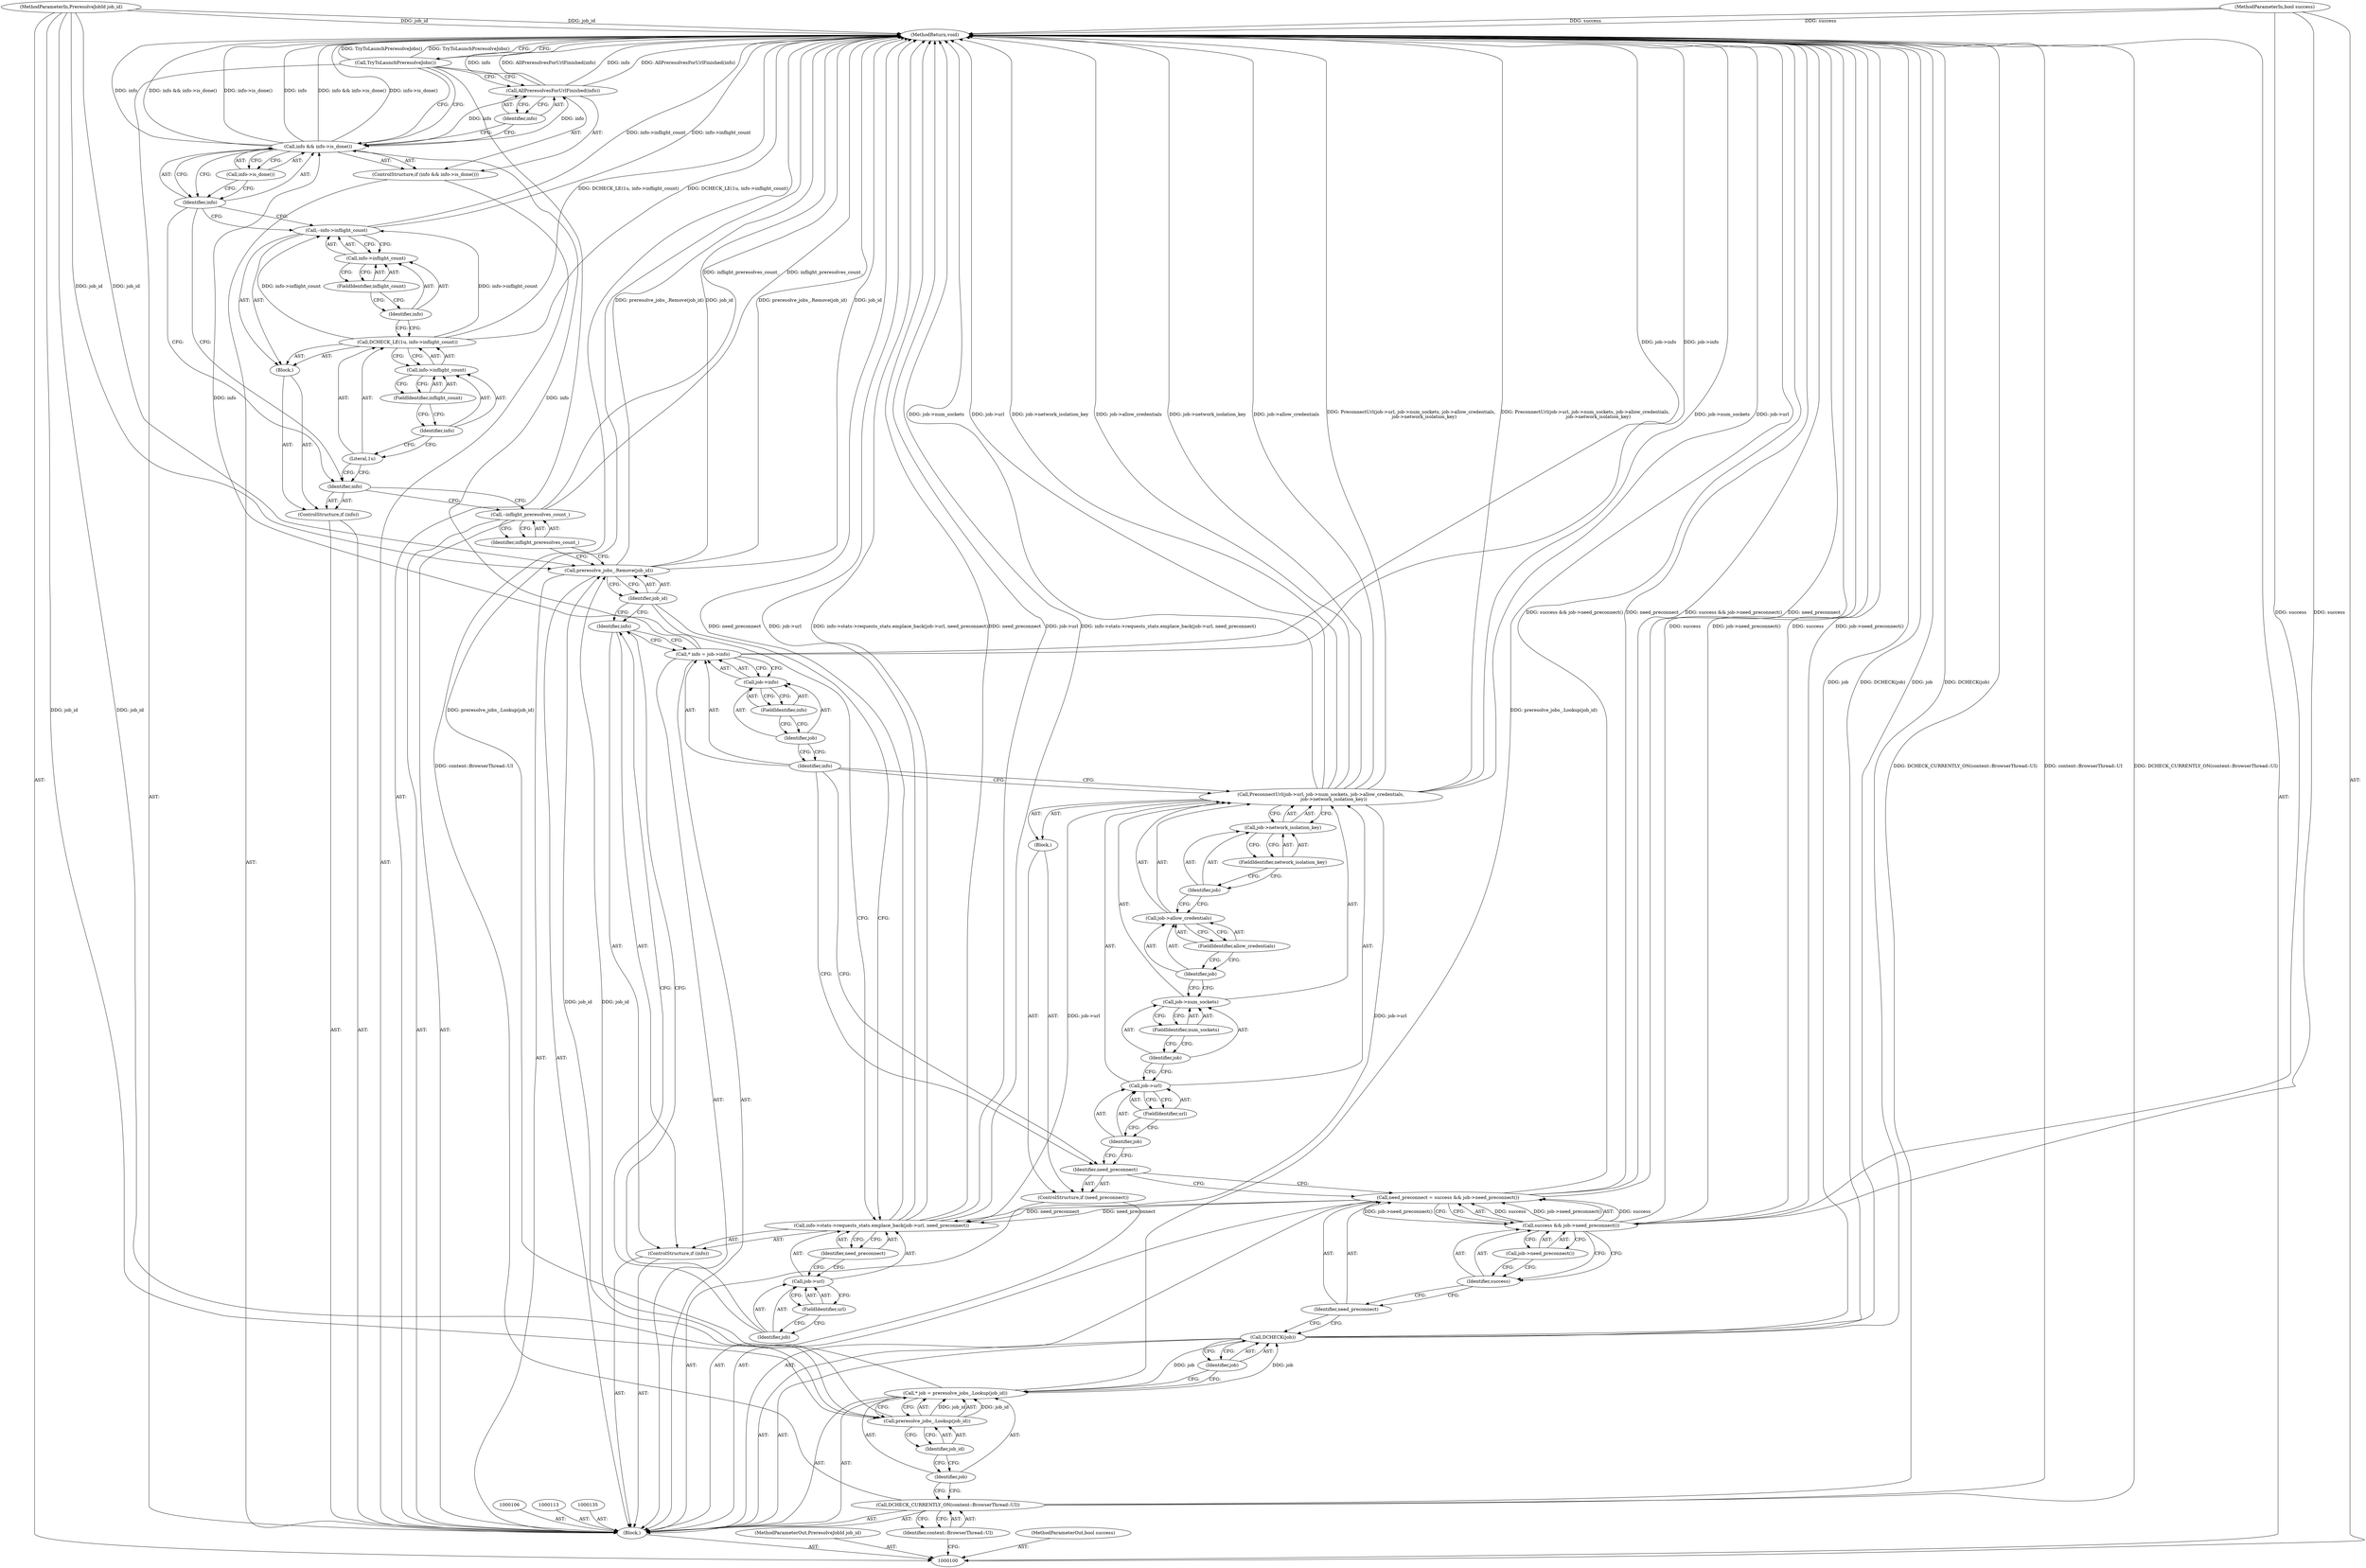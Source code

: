 digraph "1_Chrome_fec26ff33bf372476a70326f3669a35f34a9d474_6" {
"1000171" [label="(MethodReturn,void)"];
"1000101" [label="(MethodParameterIn,PreresolveJobId job_id)"];
"1000245" [label="(MethodParameterOut,PreresolveJobId job_id)"];
"1000132" [label="(Call,job->network_isolation_key)"];
"1000133" [label="(Identifier,job)"];
"1000134" [label="(FieldIdentifier,network_isolation_key)"];
"1000136" [label="(Call,* info = job->info)"];
"1000137" [label="(Identifier,info)"];
"1000138" [label="(Call,job->info)"];
"1000139" [label="(Identifier,job)"];
"1000140" [label="(FieldIdentifier,info)"];
"1000141" [label="(ControlStructure,if (info))"];
"1000142" [label="(Identifier,info)"];
"1000143" [label="(Call,info->stats->requests_stats.emplace_back(job->url, need_preconnect))"];
"1000144" [label="(Call,job->url)"];
"1000145" [label="(Identifier,job)"];
"1000146" [label="(FieldIdentifier,url)"];
"1000147" [label="(Identifier,need_preconnect)"];
"1000149" [label="(Identifier,job_id)"];
"1000148" [label="(Call,preresolve_jobs_.Remove(job_id))"];
"1000150" [label="(Call,--inflight_preresolves_count_)"];
"1000151" [label="(Identifier,inflight_preresolves_count_)"];
"1000154" [label="(Block,)"];
"1000152" [label="(ControlStructure,if (info))"];
"1000153" [label="(Identifier,info)"];
"1000156" [label="(Literal,1u)"];
"1000157" [label="(Call,info->inflight_count)"];
"1000158" [label="(Identifier,info)"];
"1000159" [label="(FieldIdentifier,inflight_count)"];
"1000155" [label="(Call,DCHECK_LE(1u, info->inflight_count))"];
"1000102" [label="(MethodParameterIn,bool success)"];
"1000246" [label="(MethodParameterOut,bool success)"];
"1000103" [label="(Block,)"];
"1000163" [label="(FieldIdentifier,inflight_count)"];
"1000160" [label="(Call,--info->inflight_count)"];
"1000161" [label="(Call,info->inflight_count)"];
"1000162" [label="(Identifier,info)"];
"1000167" [label="(Call,info->is_done())"];
"1000164" [label="(ControlStructure,if (info && info->is_done()))"];
"1000165" [label="(Call,info && info->is_done())"];
"1000166" [label="(Identifier,info)"];
"1000169" [label="(Identifier,info)"];
"1000168" [label="(Call,AllPreresolvesForUrlFinished(info))"];
"1000170" [label="(Call,TryToLaunchPreresolveJobs())"];
"1000104" [label="(Call,DCHECK_CURRENTLY_ON(content::BrowserThread::UI))"];
"1000105" [label="(Identifier,content::BrowserThread::UI)"];
"1000107" [label="(Call,* job = preresolve_jobs_.Lookup(job_id))"];
"1000108" [label="(Identifier,job)"];
"1000109" [label="(Call,preresolve_jobs_.Lookup(job_id))"];
"1000110" [label="(Identifier,job_id)"];
"1000111" [label="(Call,DCHECK(job))"];
"1000112" [label="(Identifier,job)"];
"1000116" [label="(Call,success && job->need_preconnect())"];
"1000117" [label="(Identifier,success)"];
"1000118" [label="(Call,job->need_preconnect())"];
"1000114" [label="(Call,need_preconnect = success && job->need_preconnect())"];
"1000115" [label="(Identifier,need_preconnect)"];
"1000119" [label="(ControlStructure,if (need_preconnect))"];
"1000121" [label="(Block,)"];
"1000120" [label="(Identifier,need_preconnect)"];
"1000123" [label="(Call,job->url)"];
"1000124" [label="(Identifier,job)"];
"1000125" [label="(FieldIdentifier,url)"];
"1000126" [label="(Call,job->num_sockets)"];
"1000127" [label="(Identifier,job)"];
"1000128" [label="(FieldIdentifier,num_sockets)"];
"1000122" [label="(Call,PreconnectUrl(job->url, job->num_sockets, job->allow_credentials,\n                  job->network_isolation_key))"];
"1000129" [label="(Call,job->allow_credentials)"];
"1000130" [label="(Identifier,job)"];
"1000131" [label="(FieldIdentifier,allow_credentials)"];
"1000171" -> "1000100"  [label="AST: "];
"1000171" -> "1000170"  [label="CFG: "];
"1000116" -> "1000171"  [label="DDG: success"];
"1000116" -> "1000171"  [label="DDG: job->need_preconnect()"];
"1000168" -> "1000171"  [label="DDG: info"];
"1000168" -> "1000171"  [label="DDG: AllPreresolvesForUrlFinished(info)"];
"1000104" -> "1000171"  [label="DDG: DCHECK_CURRENTLY_ON(content::BrowserThread::UI)"];
"1000104" -> "1000171"  [label="DDG: content::BrowserThread::UI"];
"1000165" -> "1000171"  [label="DDG: info"];
"1000165" -> "1000171"  [label="DDG: info && info->is_done()"];
"1000165" -> "1000171"  [label="DDG: info->is_done()"];
"1000114" -> "1000171"  [label="DDG: need_preconnect"];
"1000114" -> "1000171"  [label="DDG: success && job->need_preconnect()"];
"1000101" -> "1000171"  [label="DDG: job_id"];
"1000136" -> "1000171"  [label="DDG: job->info"];
"1000107" -> "1000171"  [label="DDG: preresolve_jobs_.Lookup(job_id)"];
"1000122" -> "1000171"  [label="DDG: job->num_sockets"];
"1000122" -> "1000171"  [label="DDG: job->url"];
"1000122" -> "1000171"  [label="DDG: job->network_isolation_key"];
"1000122" -> "1000171"  [label="DDG: job->allow_credentials"];
"1000122" -> "1000171"  [label="DDG: PreconnectUrl(job->url, job->num_sockets, job->allow_credentials,\n                  job->network_isolation_key)"];
"1000150" -> "1000171"  [label="DDG: inflight_preresolves_count_"];
"1000155" -> "1000171"  [label="DDG: DCHECK_LE(1u, info->inflight_count)"];
"1000143" -> "1000171"  [label="DDG: job->url"];
"1000143" -> "1000171"  [label="DDG: info->stats->requests_stats.emplace_back(job->url, need_preconnect)"];
"1000143" -> "1000171"  [label="DDG: need_preconnect"];
"1000148" -> "1000171"  [label="DDG: job_id"];
"1000148" -> "1000171"  [label="DDG: preresolve_jobs_.Remove(job_id)"];
"1000102" -> "1000171"  [label="DDG: success"];
"1000111" -> "1000171"  [label="DDG: job"];
"1000111" -> "1000171"  [label="DDG: DCHECK(job)"];
"1000170" -> "1000171"  [label="DDG: TryToLaunchPreresolveJobs()"];
"1000160" -> "1000171"  [label="DDG: info->inflight_count"];
"1000101" -> "1000100"  [label="AST: "];
"1000101" -> "1000171"  [label="DDG: job_id"];
"1000101" -> "1000109"  [label="DDG: job_id"];
"1000101" -> "1000148"  [label="DDG: job_id"];
"1000245" -> "1000100"  [label="AST: "];
"1000132" -> "1000122"  [label="AST: "];
"1000132" -> "1000134"  [label="CFG: "];
"1000133" -> "1000132"  [label="AST: "];
"1000134" -> "1000132"  [label="AST: "];
"1000122" -> "1000132"  [label="CFG: "];
"1000133" -> "1000132"  [label="AST: "];
"1000133" -> "1000129"  [label="CFG: "];
"1000134" -> "1000133"  [label="CFG: "];
"1000134" -> "1000132"  [label="AST: "];
"1000134" -> "1000133"  [label="CFG: "];
"1000132" -> "1000134"  [label="CFG: "];
"1000136" -> "1000103"  [label="AST: "];
"1000136" -> "1000138"  [label="CFG: "];
"1000137" -> "1000136"  [label="AST: "];
"1000138" -> "1000136"  [label="AST: "];
"1000142" -> "1000136"  [label="CFG: "];
"1000136" -> "1000171"  [label="DDG: job->info"];
"1000136" -> "1000165"  [label="DDG: info"];
"1000137" -> "1000136"  [label="AST: "];
"1000137" -> "1000122"  [label="CFG: "];
"1000137" -> "1000120"  [label="CFG: "];
"1000139" -> "1000137"  [label="CFG: "];
"1000138" -> "1000136"  [label="AST: "];
"1000138" -> "1000140"  [label="CFG: "];
"1000139" -> "1000138"  [label="AST: "];
"1000140" -> "1000138"  [label="AST: "];
"1000136" -> "1000138"  [label="CFG: "];
"1000139" -> "1000138"  [label="AST: "];
"1000139" -> "1000137"  [label="CFG: "];
"1000140" -> "1000139"  [label="CFG: "];
"1000140" -> "1000138"  [label="AST: "];
"1000140" -> "1000139"  [label="CFG: "];
"1000138" -> "1000140"  [label="CFG: "];
"1000141" -> "1000103"  [label="AST: "];
"1000142" -> "1000141"  [label="AST: "];
"1000143" -> "1000141"  [label="AST: "];
"1000142" -> "1000141"  [label="AST: "];
"1000142" -> "1000136"  [label="CFG: "];
"1000145" -> "1000142"  [label="CFG: "];
"1000149" -> "1000142"  [label="CFG: "];
"1000143" -> "1000141"  [label="AST: "];
"1000143" -> "1000147"  [label="CFG: "];
"1000144" -> "1000143"  [label="AST: "];
"1000147" -> "1000143"  [label="AST: "];
"1000149" -> "1000143"  [label="CFG: "];
"1000143" -> "1000171"  [label="DDG: job->url"];
"1000143" -> "1000171"  [label="DDG: info->stats->requests_stats.emplace_back(job->url, need_preconnect)"];
"1000143" -> "1000171"  [label="DDG: need_preconnect"];
"1000122" -> "1000143"  [label="DDG: job->url"];
"1000114" -> "1000143"  [label="DDG: need_preconnect"];
"1000144" -> "1000143"  [label="AST: "];
"1000144" -> "1000146"  [label="CFG: "];
"1000145" -> "1000144"  [label="AST: "];
"1000146" -> "1000144"  [label="AST: "];
"1000147" -> "1000144"  [label="CFG: "];
"1000145" -> "1000144"  [label="AST: "];
"1000145" -> "1000142"  [label="CFG: "];
"1000146" -> "1000145"  [label="CFG: "];
"1000146" -> "1000144"  [label="AST: "];
"1000146" -> "1000145"  [label="CFG: "];
"1000144" -> "1000146"  [label="CFG: "];
"1000147" -> "1000143"  [label="AST: "];
"1000147" -> "1000144"  [label="CFG: "];
"1000143" -> "1000147"  [label="CFG: "];
"1000149" -> "1000148"  [label="AST: "];
"1000149" -> "1000143"  [label="CFG: "];
"1000149" -> "1000142"  [label="CFG: "];
"1000148" -> "1000149"  [label="CFG: "];
"1000148" -> "1000103"  [label="AST: "];
"1000148" -> "1000149"  [label="CFG: "];
"1000149" -> "1000148"  [label="AST: "];
"1000151" -> "1000148"  [label="CFG: "];
"1000148" -> "1000171"  [label="DDG: job_id"];
"1000148" -> "1000171"  [label="DDG: preresolve_jobs_.Remove(job_id)"];
"1000109" -> "1000148"  [label="DDG: job_id"];
"1000101" -> "1000148"  [label="DDG: job_id"];
"1000150" -> "1000103"  [label="AST: "];
"1000150" -> "1000151"  [label="CFG: "];
"1000151" -> "1000150"  [label="AST: "];
"1000153" -> "1000150"  [label="CFG: "];
"1000150" -> "1000171"  [label="DDG: inflight_preresolves_count_"];
"1000151" -> "1000150"  [label="AST: "];
"1000151" -> "1000148"  [label="CFG: "];
"1000150" -> "1000151"  [label="CFG: "];
"1000154" -> "1000152"  [label="AST: "];
"1000155" -> "1000154"  [label="AST: "];
"1000160" -> "1000154"  [label="AST: "];
"1000152" -> "1000103"  [label="AST: "];
"1000153" -> "1000152"  [label="AST: "];
"1000154" -> "1000152"  [label="AST: "];
"1000153" -> "1000152"  [label="AST: "];
"1000153" -> "1000150"  [label="CFG: "];
"1000156" -> "1000153"  [label="CFG: "];
"1000166" -> "1000153"  [label="CFG: "];
"1000156" -> "1000155"  [label="AST: "];
"1000156" -> "1000153"  [label="CFG: "];
"1000158" -> "1000156"  [label="CFG: "];
"1000157" -> "1000155"  [label="AST: "];
"1000157" -> "1000159"  [label="CFG: "];
"1000158" -> "1000157"  [label="AST: "];
"1000159" -> "1000157"  [label="AST: "];
"1000155" -> "1000157"  [label="CFG: "];
"1000158" -> "1000157"  [label="AST: "];
"1000158" -> "1000156"  [label="CFG: "];
"1000159" -> "1000158"  [label="CFG: "];
"1000159" -> "1000157"  [label="AST: "];
"1000159" -> "1000158"  [label="CFG: "];
"1000157" -> "1000159"  [label="CFG: "];
"1000155" -> "1000154"  [label="AST: "];
"1000155" -> "1000157"  [label="CFG: "];
"1000156" -> "1000155"  [label="AST: "];
"1000157" -> "1000155"  [label="AST: "];
"1000162" -> "1000155"  [label="CFG: "];
"1000155" -> "1000171"  [label="DDG: DCHECK_LE(1u, info->inflight_count)"];
"1000155" -> "1000160"  [label="DDG: info->inflight_count"];
"1000102" -> "1000100"  [label="AST: "];
"1000102" -> "1000171"  [label="DDG: success"];
"1000102" -> "1000116"  [label="DDG: success"];
"1000246" -> "1000100"  [label="AST: "];
"1000103" -> "1000100"  [label="AST: "];
"1000104" -> "1000103"  [label="AST: "];
"1000106" -> "1000103"  [label="AST: "];
"1000107" -> "1000103"  [label="AST: "];
"1000111" -> "1000103"  [label="AST: "];
"1000113" -> "1000103"  [label="AST: "];
"1000114" -> "1000103"  [label="AST: "];
"1000119" -> "1000103"  [label="AST: "];
"1000135" -> "1000103"  [label="AST: "];
"1000136" -> "1000103"  [label="AST: "];
"1000141" -> "1000103"  [label="AST: "];
"1000148" -> "1000103"  [label="AST: "];
"1000150" -> "1000103"  [label="AST: "];
"1000152" -> "1000103"  [label="AST: "];
"1000164" -> "1000103"  [label="AST: "];
"1000170" -> "1000103"  [label="AST: "];
"1000163" -> "1000161"  [label="AST: "];
"1000163" -> "1000162"  [label="CFG: "];
"1000161" -> "1000163"  [label="CFG: "];
"1000160" -> "1000154"  [label="AST: "];
"1000160" -> "1000161"  [label="CFG: "];
"1000161" -> "1000160"  [label="AST: "];
"1000166" -> "1000160"  [label="CFG: "];
"1000160" -> "1000171"  [label="DDG: info->inflight_count"];
"1000155" -> "1000160"  [label="DDG: info->inflight_count"];
"1000161" -> "1000160"  [label="AST: "];
"1000161" -> "1000163"  [label="CFG: "];
"1000162" -> "1000161"  [label="AST: "];
"1000163" -> "1000161"  [label="AST: "];
"1000160" -> "1000161"  [label="CFG: "];
"1000162" -> "1000161"  [label="AST: "];
"1000162" -> "1000155"  [label="CFG: "];
"1000163" -> "1000162"  [label="CFG: "];
"1000167" -> "1000165"  [label="AST: "];
"1000167" -> "1000166"  [label="CFG: "];
"1000165" -> "1000167"  [label="CFG: "];
"1000164" -> "1000103"  [label="AST: "];
"1000165" -> "1000164"  [label="AST: "];
"1000168" -> "1000164"  [label="AST: "];
"1000165" -> "1000164"  [label="AST: "];
"1000165" -> "1000166"  [label="CFG: "];
"1000165" -> "1000167"  [label="CFG: "];
"1000166" -> "1000165"  [label="AST: "];
"1000167" -> "1000165"  [label="AST: "];
"1000169" -> "1000165"  [label="CFG: "];
"1000170" -> "1000165"  [label="CFG: "];
"1000165" -> "1000171"  [label="DDG: info"];
"1000165" -> "1000171"  [label="DDG: info && info->is_done()"];
"1000165" -> "1000171"  [label="DDG: info->is_done()"];
"1000136" -> "1000165"  [label="DDG: info"];
"1000165" -> "1000168"  [label="DDG: info"];
"1000166" -> "1000165"  [label="AST: "];
"1000166" -> "1000160"  [label="CFG: "];
"1000166" -> "1000153"  [label="CFG: "];
"1000167" -> "1000166"  [label="CFG: "];
"1000165" -> "1000166"  [label="CFG: "];
"1000169" -> "1000168"  [label="AST: "];
"1000169" -> "1000165"  [label="CFG: "];
"1000168" -> "1000169"  [label="CFG: "];
"1000168" -> "1000164"  [label="AST: "];
"1000168" -> "1000169"  [label="CFG: "];
"1000169" -> "1000168"  [label="AST: "];
"1000170" -> "1000168"  [label="CFG: "];
"1000168" -> "1000171"  [label="DDG: info"];
"1000168" -> "1000171"  [label="DDG: AllPreresolvesForUrlFinished(info)"];
"1000165" -> "1000168"  [label="DDG: info"];
"1000170" -> "1000103"  [label="AST: "];
"1000170" -> "1000168"  [label="CFG: "];
"1000170" -> "1000165"  [label="CFG: "];
"1000171" -> "1000170"  [label="CFG: "];
"1000170" -> "1000171"  [label="DDG: TryToLaunchPreresolveJobs()"];
"1000104" -> "1000103"  [label="AST: "];
"1000104" -> "1000105"  [label="CFG: "];
"1000105" -> "1000104"  [label="AST: "];
"1000108" -> "1000104"  [label="CFG: "];
"1000104" -> "1000171"  [label="DDG: DCHECK_CURRENTLY_ON(content::BrowserThread::UI)"];
"1000104" -> "1000171"  [label="DDG: content::BrowserThread::UI"];
"1000105" -> "1000104"  [label="AST: "];
"1000105" -> "1000100"  [label="CFG: "];
"1000104" -> "1000105"  [label="CFG: "];
"1000107" -> "1000103"  [label="AST: "];
"1000107" -> "1000109"  [label="CFG: "];
"1000108" -> "1000107"  [label="AST: "];
"1000109" -> "1000107"  [label="AST: "];
"1000112" -> "1000107"  [label="CFG: "];
"1000107" -> "1000171"  [label="DDG: preresolve_jobs_.Lookup(job_id)"];
"1000109" -> "1000107"  [label="DDG: job_id"];
"1000107" -> "1000111"  [label="DDG: job"];
"1000108" -> "1000107"  [label="AST: "];
"1000108" -> "1000104"  [label="CFG: "];
"1000110" -> "1000108"  [label="CFG: "];
"1000109" -> "1000107"  [label="AST: "];
"1000109" -> "1000110"  [label="CFG: "];
"1000110" -> "1000109"  [label="AST: "];
"1000107" -> "1000109"  [label="CFG: "];
"1000109" -> "1000107"  [label="DDG: job_id"];
"1000101" -> "1000109"  [label="DDG: job_id"];
"1000109" -> "1000148"  [label="DDG: job_id"];
"1000110" -> "1000109"  [label="AST: "];
"1000110" -> "1000108"  [label="CFG: "];
"1000109" -> "1000110"  [label="CFG: "];
"1000111" -> "1000103"  [label="AST: "];
"1000111" -> "1000112"  [label="CFG: "];
"1000112" -> "1000111"  [label="AST: "];
"1000115" -> "1000111"  [label="CFG: "];
"1000111" -> "1000171"  [label="DDG: job"];
"1000111" -> "1000171"  [label="DDG: DCHECK(job)"];
"1000107" -> "1000111"  [label="DDG: job"];
"1000112" -> "1000111"  [label="AST: "];
"1000112" -> "1000107"  [label="CFG: "];
"1000111" -> "1000112"  [label="CFG: "];
"1000116" -> "1000114"  [label="AST: "];
"1000116" -> "1000117"  [label="CFG: "];
"1000116" -> "1000118"  [label="CFG: "];
"1000117" -> "1000116"  [label="AST: "];
"1000118" -> "1000116"  [label="AST: "];
"1000114" -> "1000116"  [label="CFG: "];
"1000116" -> "1000171"  [label="DDG: success"];
"1000116" -> "1000171"  [label="DDG: job->need_preconnect()"];
"1000116" -> "1000114"  [label="DDG: success"];
"1000116" -> "1000114"  [label="DDG: job->need_preconnect()"];
"1000102" -> "1000116"  [label="DDG: success"];
"1000117" -> "1000116"  [label="AST: "];
"1000117" -> "1000115"  [label="CFG: "];
"1000118" -> "1000117"  [label="CFG: "];
"1000116" -> "1000117"  [label="CFG: "];
"1000118" -> "1000116"  [label="AST: "];
"1000118" -> "1000117"  [label="CFG: "];
"1000116" -> "1000118"  [label="CFG: "];
"1000114" -> "1000103"  [label="AST: "];
"1000114" -> "1000116"  [label="CFG: "];
"1000115" -> "1000114"  [label="AST: "];
"1000116" -> "1000114"  [label="AST: "];
"1000120" -> "1000114"  [label="CFG: "];
"1000114" -> "1000171"  [label="DDG: need_preconnect"];
"1000114" -> "1000171"  [label="DDG: success && job->need_preconnect()"];
"1000116" -> "1000114"  [label="DDG: success"];
"1000116" -> "1000114"  [label="DDG: job->need_preconnect()"];
"1000114" -> "1000143"  [label="DDG: need_preconnect"];
"1000115" -> "1000114"  [label="AST: "];
"1000115" -> "1000111"  [label="CFG: "];
"1000117" -> "1000115"  [label="CFG: "];
"1000119" -> "1000103"  [label="AST: "];
"1000120" -> "1000119"  [label="AST: "];
"1000121" -> "1000119"  [label="AST: "];
"1000121" -> "1000119"  [label="AST: "];
"1000122" -> "1000121"  [label="AST: "];
"1000120" -> "1000119"  [label="AST: "];
"1000120" -> "1000114"  [label="CFG: "];
"1000124" -> "1000120"  [label="CFG: "];
"1000137" -> "1000120"  [label="CFG: "];
"1000123" -> "1000122"  [label="AST: "];
"1000123" -> "1000125"  [label="CFG: "];
"1000124" -> "1000123"  [label="AST: "];
"1000125" -> "1000123"  [label="AST: "];
"1000127" -> "1000123"  [label="CFG: "];
"1000124" -> "1000123"  [label="AST: "];
"1000124" -> "1000120"  [label="CFG: "];
"1000125" -> "1000124"  [label="CFG: "];
"1000125" -> "1000123"  [label="AST: "];
"1000125" -> "1000124"  [label="CFG: "];
"1000123" -> "1000125"  [label="CFG: "];
"1000126" -> "1000122"  [label="AST: "];
"1000126" -> "1000128"  [label="CFG: "];
"1000127" -> "1000126"  [label="AST: "];
"1000128" -> "1000126"  [label="AST: "];
"1000130" -> "1000126"  [label="CFG: "];
"1000127" -> "1000126"  [label="AST: "];
"1000127" -> "1000123"  [label="CFG: "];
"1000128" -> "1000127"  [label="CFG: "];
"1000128" -> "1000126"  [label="AST: "];
"1000128" -> "1000127"  [label="CFG: "];
"1000126" -> "1000128"  [label="CFG: "];
"1000122" -> "1000121"  [label="AST: "];
"1000122" -> "1000132"  [label="CFG: "];
"1000123" -> "1000122"  [label="AST: "];
"1000126" -> "1000122"  [label="AST: "];
"1000129" -> "1000122"  [label="AST: "];
"1000132" -> "1000122"  [label="AST: "];
"1000137" -> "1000122"  [label="CFG: "];
"1000122" -> "1000171"  [label="DDG: job->num_sockets"];
"1000122" -> "1000171"  [label="DDG: job->url"];
"1000122" -> "1000171"  [label="DDG: job->network_isolation_key"];
"1000122" -> "1000171"  [label="DDG: job->allow_credentials"];
"1000122" -> "1000171"  [label="DDG: PreconnectUrl(job->url, job->num_sockets, job->allow_credentials,\n                  job->network_isolation_key)"];
"1000122" -> "1000143"  [label="DDG: job->url"];
"1000129" -> "1000122"  [label="AST: "];
"1000129" -> "1000131"  [label="CFG: "];
"1000130" -> "1000129"  [label="AST: "];
"1000131" -> "1000129"  [label="AST: "];
"1000133" -> "1000129"  [label="CFG: "];
"1000130" -> "1000129"  [label="AST: "];
"1000130" -> "1000126"  [label="CFG: "];
"1000131" -> "1000130"  [label="CFG: "];
"1000131" -> "1000129"  [label="AST: "];
"1000131" -> "1000130"  [label="CFG: "];
"1000129" -> "1000131"  [label="CFG: "];
}
